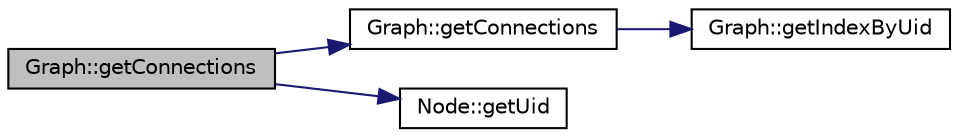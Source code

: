 digraph "Graph::getConnections"
{
  edge [fontname="Helvetica",fontsize="10",labelfontname="Helvetica",labelfontsize="10"];
  node [fontname="Helvetica",fontsize="10",shape=record];
  rankdir="LR";
  Node25 [label="Graph::getConnections",height=0.2,width=0.4,color="black", fillcolor="grey75", style="filled", fontcolor="black"];
  Node25 -> Node26 [color="midnightblue",fontsize="10",style="solid",fontname="Helvetica"];
  Node26 [label="Graph::getConnections",height=0.2,width=0.4,color="black", fillcolor="white", style="filled",URL="$class_graph.html#a163656854e289f8dbdf037683d581dec",tooltip="getConnections(UID) "];
  Node26 -> Node27 [color="midnightblue",fontsize="10",style="solid",fontname="Helvetica"];
  Node27 [label="Graph::getIndexByUid",height=0.2,width=0.4,color="black", fillcolor="white", style="filled",URL="$class_graph.html#a2d8d8d9edb8a496d5c252132cdbbbc08",tooltip="getIndexByUid "];
  Node25 -> Node28 [color="midnightblue",fontsize="10",style="solid",fontname="Helvetica"];
  Node28 [label="Node::getUid",height=0.2,width=0.4,color="black", fillcolor="white", style="filled",URL="$class_node.html#a53a0fb412c1047a27e07e7e4c5749bee",tooltip="Getter UID. "];
}
